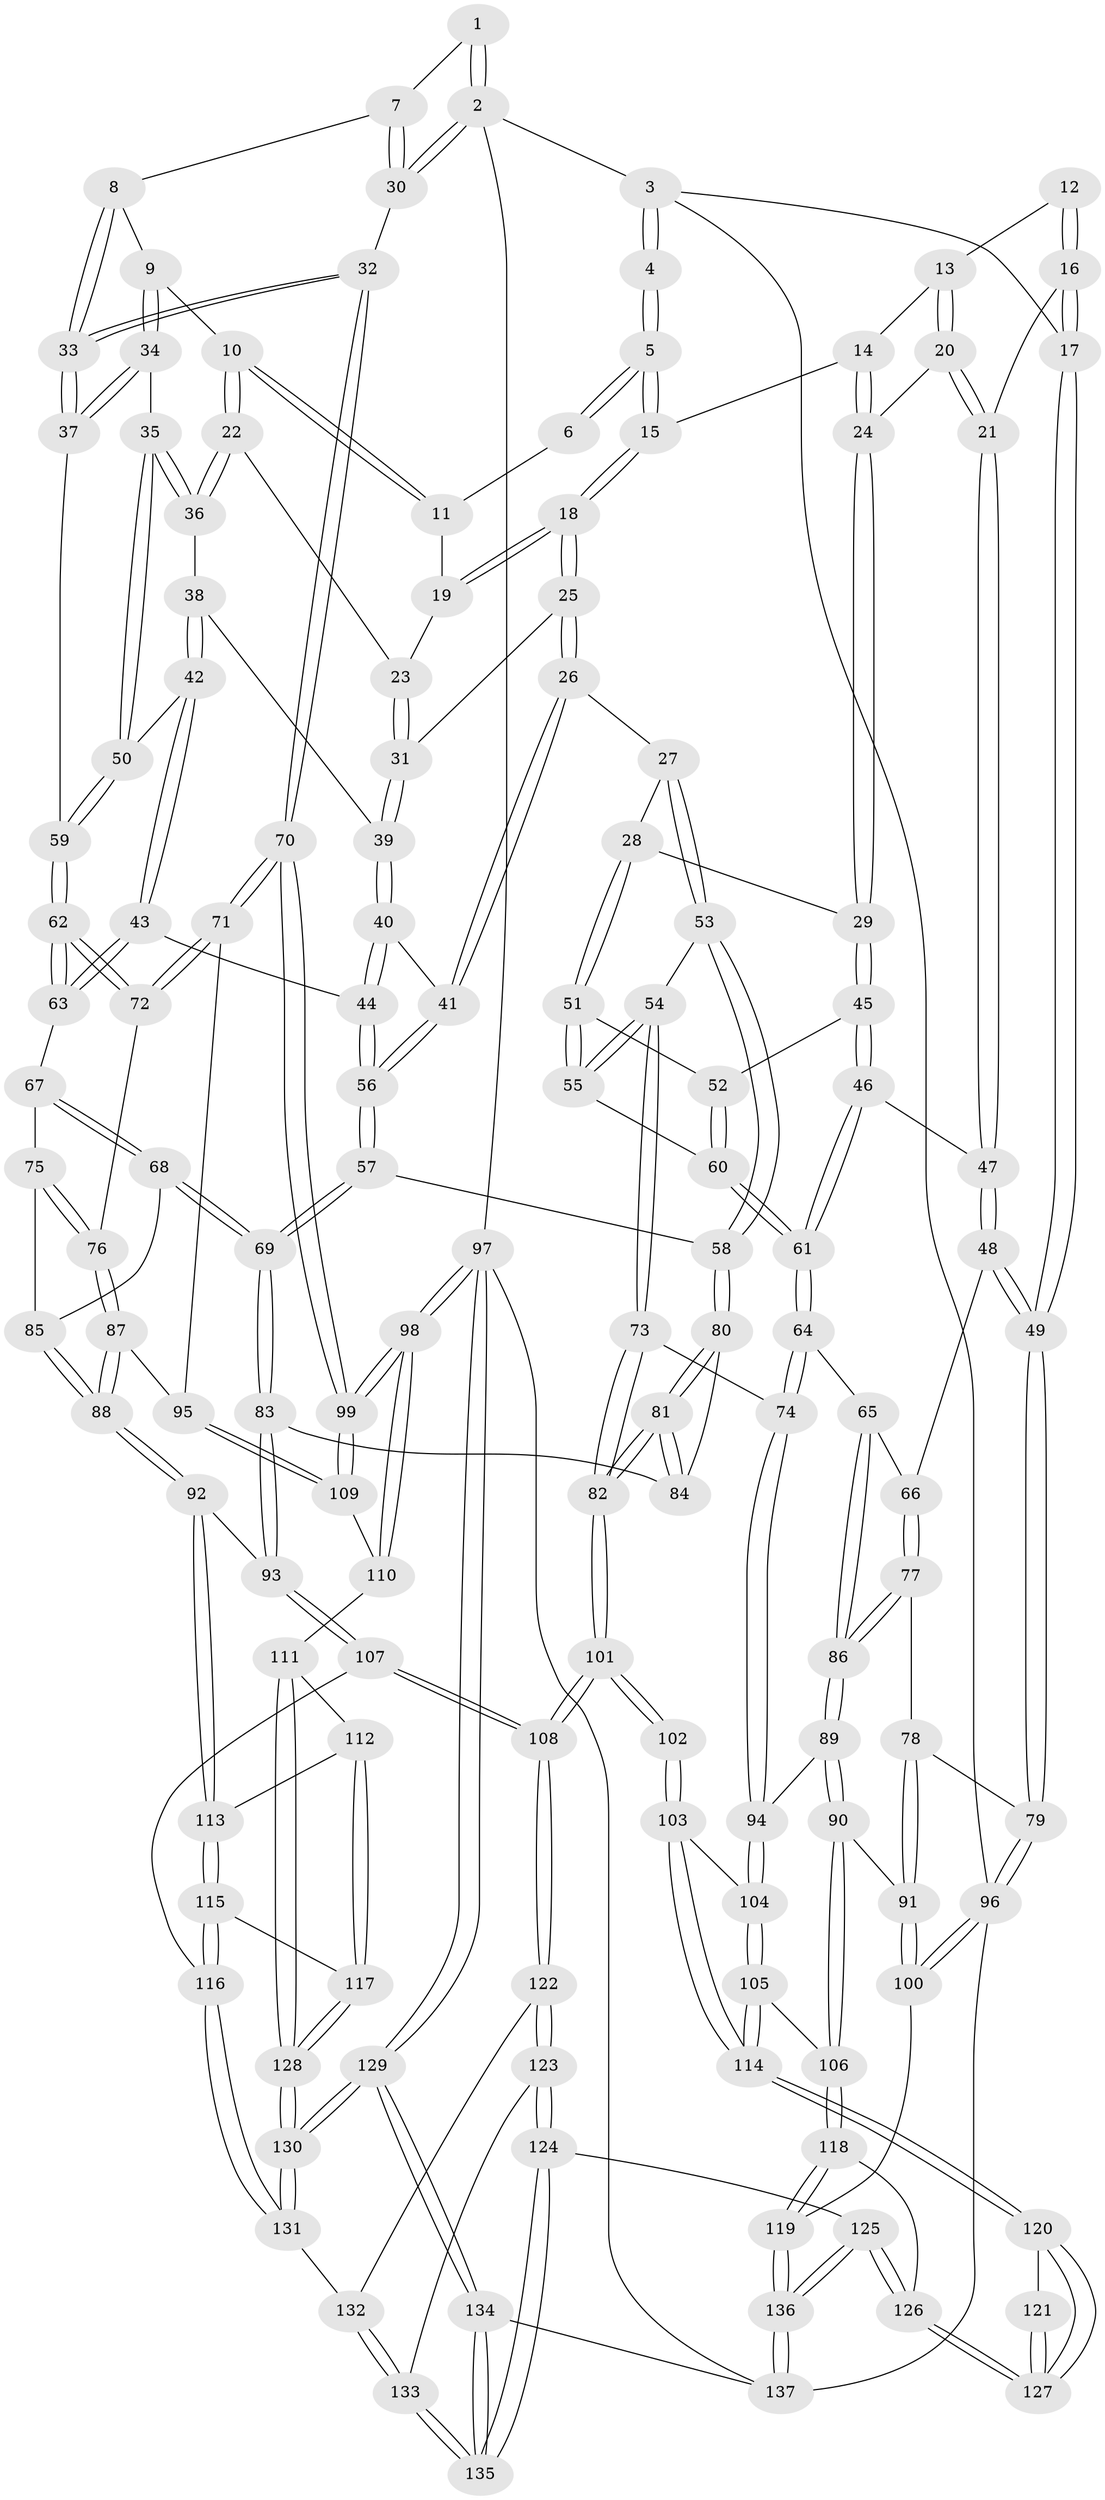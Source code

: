 // coarse degree distribution, {4: 0.21951219512195122, 3: 0.3902439024390244, 5: 0.12195121951219512, 2: 0.07317073170731707, 6: 0.12195121951219512, 7: 0.024390243902439025, 9: 0.024390243902439025, 1: 0.024390243902439025}
// Generated by graph-tools (version 1.1) at 2025/05/03/04/25 22:05:35]
// undirected, 137 vertices, 339 edges
graph export_dot {
graph [start="1"]
  node [color=gray90,style=filled];
  1 [pos="+0.8530433765030615+0"];
  2 [pos="+1+0"];
  3 [pos="+0+0"];
  4 [pos="+0.06280309884315755+0"];
  5 [pos="+0.48545399231358477+0"];
  6 [pos="+0.8255503142168462+0"];
  7 [pos="+0.921433702857145+0.0853556545551517"];
  8 [pos="+0.9002219818194254+0.10454879883725603"];
  9 [pos="+0.8810990342373743+0.11505524650264211"];
  10 [pos="+0.8262283927729658+0.11036730524709883"];
  11 [pos="+0.7958297294831417+0"];
  12 [pos="+0.19112752001548106+0.007529242275654237"];
  13 [pos="+0.20730495667843968+0.03562508169306987"];
  14 [pos="+0.2862552739194212+0.06177980884243624"];
  15 [pos="+0.48397234115525306+0"];
  16 [pos="+0.03253988197049981+0.1279057631549401"];
  17 [pos="+0+0.05291010881750703"];
  18 [pos="+0.5016918152974752+0"];
  19 [pos="+0.6865464186881547+0.0608709497050085"];
  20 [pos="+0.12019526379031026+0.13459130281112844"];
  21 [pos="+0.07000394783322994+0.1390556051143994"];
  22 [pos="+0.7749951009058184+0.1410573001666071"];
  23 [pos="+0.7223072175238598+0.10996818331717184"];
  24 [pos="+0.25827424196812854+0.16275433154562485"];
  25 [pos="+0.5008267382925554+0.060204754970028806"];
  26 [pos="+0.4598704617022631+0.15167965719070503"];
  27 [pos="+0.40831900876052246+0.2013128957892454"];
  28 [pos="+0.40343961975495385+0.2025068278051356"];
  29 [pos="+0.2670410521283435+0.17704146141874402"];
  30 [pos="+1+0.0271542482537194"];
  31 [pos="+0.6173965956901768+0.17571214234264318"];
  32 [pos="+1+0.3193145467285544"];
  33 [pos="+1+0.2938968528137663"];
  34 [pos="+0.8984587528734146+0.20341559418648794"];
  35 [pos="+0.7616896494883709+0.2308605005262309"];
  36 [pos="+0.7578442816831847+0.21088845672819323"];
  37 [pos="+0.9299172351434253+0.28208663212257284"];
  38 [pos="+0.6395989484627268+0.19546123156191933"];
  39 [pos="+0.6211070636705399+0.18472341638201512"];
  40 [pos="+0.6122696063932681+0.20353708347836427"];
  41 [pos="+0.5467184762142023+0.27059289928052105"];
  42 [pos="+0.6772315915920696+0.31019372015732605"];
  43 [pos="+0.659821792578974+0.3331683916753637"];
  44 [pos="+0.6292610179672675+0.3356399474526798"];
  45 [pos="+0.23738817673354315+0.27714955069538977"];
  46 [pos="+0.20855895872752717+0.3056801950319904"];
  47 [pos="+0.17259876520475317+0.3026988058493128"];
  48 [pos="+0.08573402683903578+0.35669070757332255"];
  49 [pos="+0+0.2831526761644617"];
  50 [pos="+0.7629053329137881+0.24729612366760056"];
  51 [pos="+0.3563845213903038+0.2786440980613349"];
  52 [pos="+0.311531430578746+0.2996597734201256"];
  53 [pos="+0.4779003228256231+0.3902351988636829"];
  54 [pos="+0.4455543329083692+0.3991896629806387"];
  55 [pos="+0.3866561442691572+0.36689811921481547"];
  56 [pos="+0.5576818388324883+0.3561126546971384"];
  57 [pos="+0.5355127059857409+0.379532874453687"];
  58 [pos="+0.49336776119674913+0.39299405521747693"];
  59 [pos="+0.8488650367782221+0.3261203525669117"];
  60 [pos="+0.33035173621538544+0.36040961893877344"];
  61 [pos="+0.2492499011984682+0.4104690131671241"];
  62 [pos="+0.8274997899318263+0.4091290692486695"];
  63 [pos="+0.6792845373101715+0.35548280530126036"];
  64 [pos="+0.2442918045003057+0.4603948330255409"];
  65 [pos="+0.1759294665492686+0.452968961086382"];
  66 [pos="+0.11708321585485658+0.4264815903926045"];
  67 [pos="+0.6812058705712558+0.38505301632840155"];
  68 [pos="+0.6283530139656266+0.476470000765619"];
  69 [pos="+0.6225788483164489+0.47714829965603756"];
  70 [pos="+1+0.5150825603573238"];
  71 [pos="+0.9698464466006973+0.5066729977295777"];
  72 [pos="+0.8296647218854464+0.42351071703606297"];
  73 [pos="+0.3373931271441964+0.5123591765769344"];
  74 [pos="+0.271134666104528+0.5044493835017795"];
  75 [pos="+0.7058352579230202+0.46708851695207954"];
  76 [pos="+0.7704034196834355+0.4858662966263595"];
  77 [pos="+0.07265430985223492+0.47963327181841786"];
  78 [pos="+0.03414040001105021+0.481751256104662"];
  79 [pos="+0+0.32521346646196514"];
  80 [pos="+0.4989778726782305+0.4486739101201978"];
  81 [pos="+0.4394667650900221+0.6211942864543715"];
  82 [pos="+0.42993325263608023+0.627017910815376"];
  83 [pos="+0.5895258597329152+0.5858303567395958"];
  84 [pos="+0.5706201307726607+0.5836666425705013"];
  85 [pos="+0.6583503301285598+0.47824291097998384"];
  86 [pos="+0.10716246411458193+0.5365814220132441"];
  87 [pos="+0.7582146521952695+0.593034241676237"];
  88 [pos="+0.7133269627524781+0.6254804407142218"];
  89 [pos="+0.11120047942204508+0.5765820630354642"];
  90 [pos="+0.06838389821938648+0.6309797747830374"];
  91 [pos="+0.021669230535020546+0.6388092000912375"];
  92 [pos="+0.7104928806088611+0.6281313471031018"];
  93 [pos="+0.634488462198565+0.6241573693173076"];
  94 [pos="+0.24385094626500745+0.5469472699704241"];
  95 [pos="+0.8468248602422093+0.6143349052256766"];
  96 [pos="+0+0.7515645386281249"];
  97 [pos="+1+1"];
  98 [pos="+1+1"];
  99 [pos="+1+0.6565437863577093"];
  100 [pos="+0+0.7514190356608369"];
  101 [pos="+0.42285356492606374+0.6611834093390834"];
  102 [pos="+0.4130940387771914+0.6648567904300227"];
  103 [pos="+0.3594828921026279+0.6674722402454026"];
  104 [pos="+0.2415736503115468+0.6297284138668561"];
  105 [pos="+0.2026334285265472+0.7005783649530506"];
  106 [pos="+0.18039747081813665+0.7046048456987755"];
  107 [pos="+0.5792922256983567+0.7288238206542562"];
  108 [pos="+0.47637336014200954+0.754382203205259"];
  109 [pos="+0.868635260875065+0.6600995446598746"];
  110 [pos="+0.8641846725622978+0.7285915557437236"];
  111 [pos="+0.8372689452863536+0.7379315748561892"];
  112 [pos="+0.7319175394447889+0.6767166000745504"];
  113 [pos="+0.7174833643685059+0.6555505470500385"];
  114 [pos="+0.2460194426323073+0.7336917967321663"];
  115 [pos="+0.6647113373611665+0.7729753929957346"];
  116 [pos="+0.6406301927246126+0.7881898430020031"];
  117 [pos="+0.7493832804527142+0.7833818643534075"];
  118 [pos="+0.13160406563083946+0.7980529362390233"];
  119 [pos="+0.04813039456972334+0.8566300832614536"];
  120 [pos="+0.2565856980434824+0.7502712060257227"];
  121 [pos="+0.3667224472659262+0.7161596489916261"];
  122 [pos="+0.47367958238121344+0.771207922663987"];
  123 [pos="+0.4446993209927775+0.8191190369215297"];
  124 [pos="+0.3494927788204492+0.8870791019824048"];
  125 [pos="+0.3144670447609057+0.8999618171513087"];
  126 [pos="+0.29907709228319274+0.8668309116549039"];
  127 [pos="+0.2947624000164454+0.8378650817095832"];
  128 [pos="+0.7763364284333829+0.8124411683946043"];
  129 [pos="+0.822505951523727+1"];
  130 [pos="+0.7914800063707371+1"];
  131 [pos="+0.6381886360152966+0.8480697767845513"];
  132 [pos="+0.565027436481553+0.8432859343785655"];
  133 [pos="+0.5248736615179163+0.9221684509993245"];
  134 [pos="+0.6600524551123057+1"];
  135 [pos="+0.5375798473235034+0.9790217869446097"];
  136 [pos="+0.22602050005329635+1"];
  137 [pos="+0.22993436241098084+1"];
  1 -- 2;
  1 -- 2;
  1 -- 7;
  2 -- 3;
  2 -- 30;
  2 -- 30;
  2 -- 97;
  3 -- 4;
  3 -- 4;
  3 -- 17;
  3 -- 96;
  4 -- 5;
  4 -- 5;
  5 -- 6;
  5 -- 6;
  5 -- 15;
  5 -- 15;
  6 -- 11;
  7 -- 8;
  7 -- 30;
  7 -- 30;
  8 -- 9;
  8 -- 33;
  8 -- 33;
  9 -- 10;
  9 -- 34;
  9 -- 34;
  10 -- 11;
  10 -- 11;
  10 -- 22;
  10 -- 22;
  11 -- 19;
  12 -- 13;
  12 -- 16;
  12 -- 16;
  13 -- 14;
  13 -- 20;
  13 -- 20;
  14 -- 15;
  14 -- 24;
  14 -- 24;
  15 -- 18;
  15 -- 18;
  16 -- 17;
  16 -- 17;
  16 -- 21;
  17 -- 49;
  17 -- 49;
  18 -- 19;
  18 -- 19;
  18 -- 25;
  18 -- 25;
  19 -- 23;
  20 -- 21;
  20 -- 21;
  20 -- 24;
  21 -- 47;
  21 -- 47;
  22 -- 23;
  22 -- 36;
  22 -- 36;
  23 -- 31;
  23 -- 31;
  24 -- 29;
  24 -- 29;
  25 -- 26;
  25 -- 26;
  25 -- 31;
  26 -- 27;
  26 -- 41;
  26 -- 41;
  27 -- 28;
  27 -- 53;
  27 -- 53;
  28 -- 29;
  28 -- 51;
  28 -- 51;
  29 -- 45;
  29 -- 45;
  30 -- 32;
  31 -- 39;
  31 -- 39;
  32 -- 33;
  32 -- 33;
  32 -- 70;
  32 -- 70;
  33 -- 37;
  33 -- 37;
  34 -- 35;
  34 -- 37;
  34 -- 37;
  35 -- 36;
  35 -- 36;
  35 -- 50;
  35 -- 50;
  36 -- 38;
  37 -- 59;
  38 -- 39;
  38 -- 42;
  38 -- 42;
  39 -- 40;
  39 -- 40;
  40 -- 41;
  40 -- 44;
  40 -- 44;
  41 -- 56;
  41 -- 56;
  42 -- 43;
  42 -- 43;
  42 -- 50;
  43 -- 44;
  43 -- 63;
  43 -- 63;
  44 -- 56;
  44 -- 56;
  45 -- 46;
  45 -- 46;
  45 -- 52;
  46 -- 47;
  46 -- 61;
  46 -- 61;
  47 -- 48;
  47 -- 48;
  48 -- 49;
  48 -- 49;
  48 -- 66;
  49 -- 79;
  49 -- 79;
  50 -- 59;
  50 -- 59;
  51 -- 52;
  51 -- 55;
  51 -- 55;
  52 -- 60;
  52 -- 60;
  53 -- 54;
  53 -- 58;
  53 -- 58;
  54 -- 55;
  54 -- 55;
  54 -- 73;
  54 -- 73;
  55 -- 60;
  56 -- 57;
  56 -- 57;
  57 -- 58;
  57 -- 69;
  57 -- 69;
  58 -- 80;
  58 -- 80;
  59 -- 62;
  59 -- 62;
  60 -- 61;
  60 -- 61;
  61 -- 64;
  61 -- 64;
  62 -- 63;
  62 -- 63;
  62 -- 72;
  62 -- 72;
  63 -- 67;
  64 -- 65;
  64 -- 74;
  64 -- 74;
  65 -- 66;
  65 -- 86;
  65 -- 86;
  66 -- 77;
  66 -- 77;
  67 -- 68;
  67 -- 68;
  67 -- 75;
  68 -- 69;
  68 -- 69;
  68 -- 85;
  69 -- 83;
  69 -- 83;
  70 -- 71;
  70 -- 71;
  70 -- 99;
  70 -- 99;
  71 -- 72;
  71 -- 72;
  71 -- 95;
  72 -- 76;
  73 -- 74;
  73 -- 82;
  73 -- 82;
  74 -- 94;
  74 -- 94;
  75 -- 76;
  75 -- 76;
  75 -- 85;
  76 -- 87;
  76 -- 87;
  77 -- 78;
  77 -- 86;
  77 -- 86;
  78 -- 79;
  78 -- 91;
  78 -- 91;
  79 -- 96;
  79 -- 96;
  80 -- 81;
  80 -- 81;
  80 -- 84;
  81 -- 82;
  81 -- 82;
  81 -- 84;
  81 -- 84;
  82 -- 101;
  82 -- 101;
  83 -- 84;
  83 -- 93;
  83 -- 93;
  85 -- 88;
  85 -- 88;
  86 -- 89;
  86 -- 89;
  87 -- 88;
  87 -- 88;
  87 -- 95;
  88 -- 92;
  88 -- 92;
  89 -- 90;
  89 -- 90;
  89 -- 94;
  90 -- 91;
  90 -- 106;
  90 -- 106;
  91 -- 100;
  91 -- 100;
  92 -- 93;
  92 -- 113;
  92 -- 113;
  93 -- 107;
  93 -- 107;
  94 -- 104;
  94 -- 104;
  95 -- 109;
  95 -- 109;
  96 -- 100;
  96 -- 100;
  96 -- 137;
  97 -- 98;
  97 -- 98;
  97 -- 129;
  97 -- 129;
  97 -- 137;
  98 -- 99;
  98 -- 99;
  98 -- 110;
  98 -- 110;
  99 -- 109;
  99 -- 109;
  100 -- 119;
  101 -- 102;
  101 -- 102;
  101 -- 108;
  101 -- 108;
  102 -- 103;
  102 -- 103;
  103 -- 104;
  103 -- 114;
  103 -- 114;
  104 -- 105;
  104 -- 105;
  105 -- 106;
  105 -- 114;
  105 -- 114;
  106 -- 118;
  106 -- 118;
  107 -- 108;
  107 -- 108;
  107 -- 116;
  108 -- 122;
  108 -- 122;
  109 -- 110;
  110 -- 111;
  111 -- 112;
  111 -- 128;
  111 -- 128;
  112 -- 113;
  112 -- 117;
  112 -- 117;
  113 -- 115;
  113 -- 115;
  114 -- 120;
  114 -- 120;
  115 -- 116;
  115 -- 116;
  115 -- 117;
  116 -- 131;
  116 -- 131;
  117 -- 128;
  117 -- 128;
  118 -- 119;
  118 -- 119;
  118 -- 126;
  119 -- 136;
  119 -- 136;
  120 -- 121;
  120 -- 127;
  120 -- 127;
  121 -- 127;
  121 -- 127;
  122 -- 123;
  122 -- 123;
  122 -- 132;
  123 -- 124;
  123 -- 124;
  123 -- 133;
  124 -- 125;
  124 -- 135;
  124 -- 135;
  125 -- 126;
  125 -- 126;
  125 -- 136;
  125 -- 136;
  126 -- 127;
  126 -- 127;
  128 -- 130;
  128 -- 130;
  129 -- 130;
  129 -- 130;
  129 -- 134;
  129 -- 134;
  130 -- 131;
  130 -- 131;
  131 -- 132;
  132 -- 133;
  132 -- 133;
  133 -- 135;
  133 -- 135;
  134 -- 135;
  134 -- 135;
  134 -- 137;
  136 -- 137;
  136 -- 137;
}
